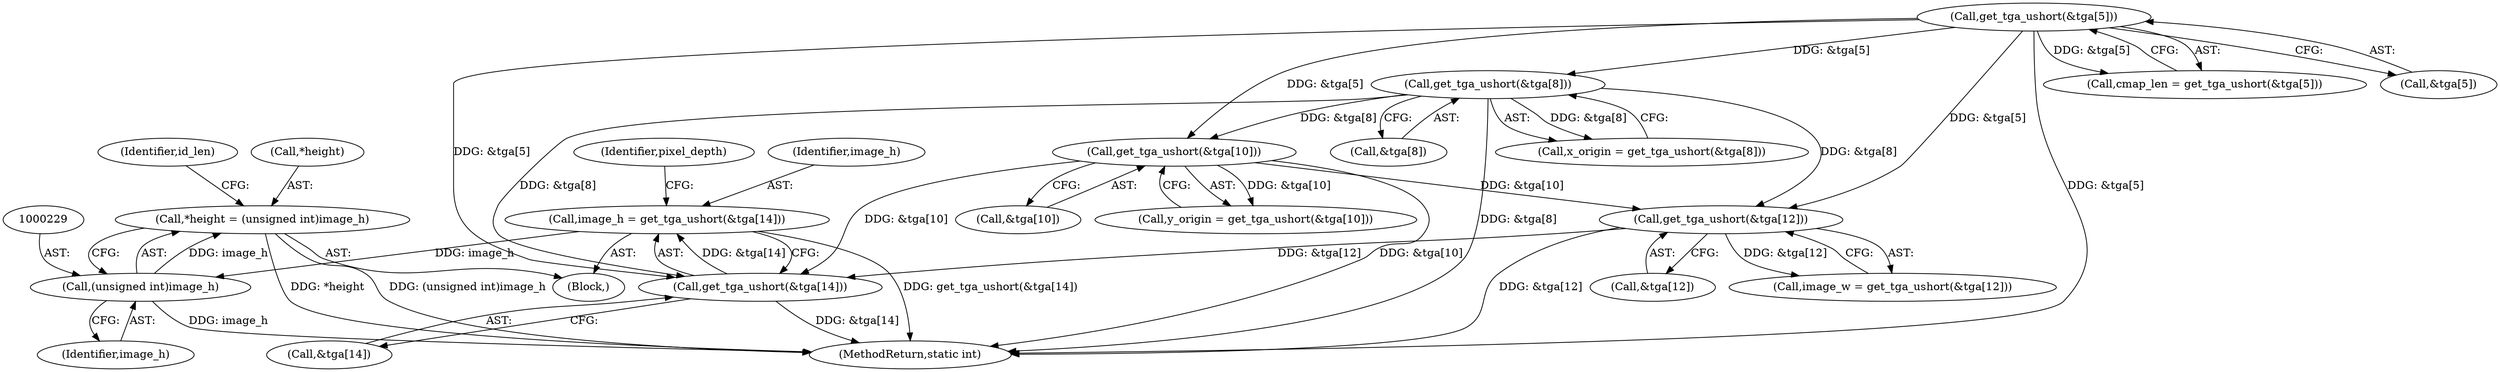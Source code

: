 digraph "0_openjpeg_2cd30c2b06ce332dede81cccad8b334cde997281_0@pointer" {
"1000225" [label="(Call,*height = (unsigned int)image_h)"];
"1000228" [label="(Call,(unsigned int)image_h)"];
"1000196" [label="(Call,image_h = get_tga_ushort(&tga[14]))"];
"1000198" [label="(Call,get_tga_ushort(&tga[14]))"];
"1000177" [label="(Call,get_tga_ushort(&tga[8]))"];
"1000165" [label="(Call,get_tga_ushort(&tga[5]))"];
"1000184" [label="(Call,get_tga_ushort(&tga[10]))"];
"1000191" [label="(Call,get_tga_ushort(&tga[12]))"];
"1000204" [label="(Identifier,pixel_depth)"];
"1000289" [label="(MethodReturn,static int)"];
"1000198" [label="(Call,get_tga_ushort(&tga[14]))"];
"1000184" [label="(Call,get_tga_ushort(&tga[10]))"];
"1000165" [label="(Call,get_tga_ushort(&tga[5]))"];
"1000197" [label="(Identifier,image_h)"];
"1000189" [label="(Call,image_w = get_tga_ushort(&tga[12]))"];
"1000232" [label="(Identifier,id_len)"];
"1000175" [label="(Call,x_origin = get_tga_ushort(&tga[8]))"];
"1000177" [label="(Call,get_tga_ushort(&tga[8]))"];
"1000192" [label="(Call,&tga[12])"];
"1000178" [label="(Call,&tga[8])"];
"1000182" [label="(Call,y_origin = get_tga_ushort(&tga[10]))"];
"1000228" [label="(Call,(unsigned int)image_h)"];
"1000163" [label="(Call,cmap_len = get_tga_ushort(&tga[5]))"];
"1000191" [label="(Call,get_tga_ushort(&tga[12]))"];
"1000166" [label="(Call,&tga[5])"];
"1000199" [label="(Call,&tga[14])"];
"1000113" [label="(Block,)"];
"1000226" [label="(Call,*height)"];
"1000225" [label="(Call,*height = (unsigned int)image_h)"];
"1000230" [label="(Identifier,image_h)"];
"1000196" [label="(Call,image_h = get_tga_ushort(&tga[14]))"];
"1000185" [label="(Call,&tga[10])"];
"1000225" -> "1000113"  [label="AST: "];
"1000225" -> "1000228"  [label="CFG: "];
"1000226" -> "1000225"  [label="AST: "];
"1000228" -> "1000225"  [label="AST: "];
"1000232" -> "1000225"  [label="CFG: "];
"1000225" -> "1000289"  [label="DDG: *height"];
"1000225" -> "1000289"  [label="DDG: (unsigned int)image_h"];
"1000228" -> "1000225"  [label="DDG: image_h"];
"1000228" -> "1000230"  [label="CFG: "];
"1000229" -> "1000228"  [label="AST: "];
"1000230" -> "1000228"  [label="AST: "];
"1000228" -> "1000289"  [label="DDG: image_h"];
"1000196" -> "1000228"  [label="DDG: image_h"];
"1000196" -> "1000113"  [label="AST: "];
"1000196" -> "1000198"  [label="CFG: "];
"1000197" -> "1000196"  [label="AST: "];
"1000198" -> "1000196"  [label="AST: "];
"1000204" -> "1000196"  [label="CFG: "];
"1000196" -> "1000289"  [label="DDG: get_tga_ushort(&tga[14])"];
"1000198" -> "1000196"  [label="DDG: &tga[14]"];
"1000198" -> "1000199"  [label="CFG: "];
"1000199" -> "1000198"  [label="AST: "];
"1000198" -> "1000289"  [label="DDG: &tga[14]"];
"1000177" -> "1000198"  [label="DDG: &tga[8]"];
"1000184" -> "1000198"  [label="DDG: &tga[10]"];
"1000165" -> "1000198"  [label="DDG: &tga[5]"];
"1000191" -> "1000198"  [label="DDG: &tga[12]"];
"1000177" -> "1000175"  [label="AST: "];
"1000177" -> "1000178"  [label="CFG: "];
"1000178" -> "1000177"  [label="AST: "];
"1000175" -> "1000177"  [label="CFG: "];
"1000177" -> "1000289"  [label="DDG: &tga[8]"];
"1000177" -> "1000175"  [label="DDG: &tga[8]"];
"1000165" -> "1000177"  [label="DDG: &tga[5]"];
"1000177" -> "1000184"  [label="DDG: &tga[8]"];
"1000177" -> "1000191"  [label="DDG: &tga[8]"];
"1000165" -> "1000163"  [label="AST: "];
"1000165" -> "1000166"  [label="CFG: "];
"1000166" -> "1000165"  [label="AST: "];
"1000163" -> "1000165"  [label="CFG: "];
"1000165" -> "1000289"  [label="DDG: &tga[5]"];
"1000165" -> "1000163"  [label="DDG: &tga[5]"];
"1000165" -> "1000184"  [label="DDG: &tga[5]"];
"1000165" -> "1000191"  [label="DDG: &tga[5]"];
"1000184" -> "1000182"  [label="AST: "];
"1000184" -> "1000185"  [label="CFG: "];
"1000185" -> "1000184"  [label="AST: "];
"1000182" -> "1000184"  [label="CFG: "];
"1000184" -> "1000289"  [label="DDG: &tga[10]"];
"1000184" -> "1000182"  [label="DDG: &tga[10]"];
"1000184" -> "1000191"  [label="DDG: &tga[10]"];
"1000191" -> "1000189"  [label="AST: "];
"1000191" -> "1000192"  [label="CFG: "];
"1000192" -> "1000191"  [label="AST: "];
"1000189" -> "1000191"  [label="CFG: "];
"1000191" -> "1000289"  [label="DDG: &tga[12]"];
"1000191" -> "1000189"  [label="DDG: &tga[12]"];
}
